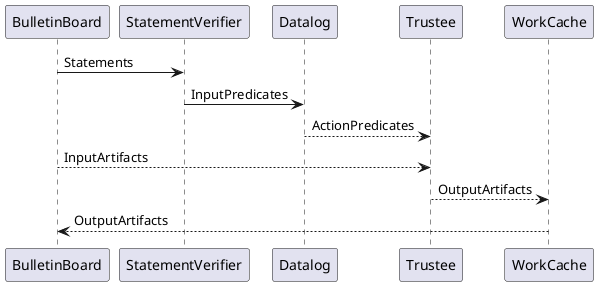 @startuml main_loop
BulletinBoard -> StatementVerifier: Statements
StatementVerifier -> Datalog: InputPredicates
Datalog --> Trustee: ActionPredicates
BulletinBoard --> Trustee: InputArtifacts
WorkCache <-- Trustee: OutputArtifacts
BulletinBoard <-- WorkCache: OutputArtifacts
@enduml
